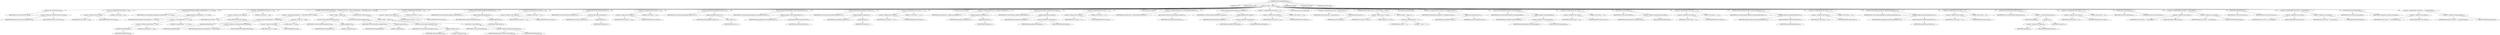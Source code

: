 digraph "writeCentralFileHeader" {  
"1444" [label = <(METHOD,writeCentralFileHeader)<SUB>679</SUB>> ]
"64" [label = <(PARAM,this)<SUB>679</SUB>> ]
"1445" [label = <(PARAM,ZipEntry ze)<SUB>679</SUB>> ]
"1446" [label = <(BLOCK,&lt;empty&gt;,&lt;empty&gt;)<SUB>679</SUB>> ]
"1447" [label = <(writeOut,this.writeOut(CFH_SIG))<SUB>680</SUB>> ]
"63" [label = <(IDENTIFIER,this,this.writeOut(CFH_SIG))<SUB>680</SUB>> ]
"1448" [label = <(&lt;operator&gt;.fieldAccess,ZipOutputStream.CFH_SIG)<SUB>680</SUB>> ]
"1449" [label = <(IDENTIFIER,ZipOutputStream,this.writeOut(CFH_SIG))<SUB>680</SUB>> ]
"1450" [label = <(FIELD_IDENTIFIER,CFH_SIG,CFH_SIG)<SUB>680</SUB>> ]
"1451" [label = <(&lt;operator&gt;.assignmentPlus,this.written += 4)<SUB>681</SUB>> ]
"1452" [label = <(&lt;operator&gt;.fieldAccess,this.written)<SUB>681</SUB>> ]
"1453" [label = <(IDENTIFIER,this,this.written += 4)<SUB>681</SUB>> ]
"1454" [label = <(FIELD_IDENTIFIER,written,written)<SUB>681</SUB>> ]
"1455" [label = <(LITERAL,4,this.written += 4)<SUB>681</SUB>> ]
"1456" [label = <(writeOut,writeOut(ZipShort.getBytes((ze.getPlatform() &lt;&lt; 8) | 20)))<SUB>684</SUB>> ]
"65" [label = <(IDENTIFIER,this,writeOut(ZipShort.getBytes((ze.getPlatform() &lt;&lt; 8) | 20)))<SUB>684</SUB>> ]
"1457" [label = <(getBytes,getBytes((ze.getPlatform() &lt;&lt; 8) | 20))<SUB>684</SUB>> ]
"1458" [label = <(IDENTIFIER,ZipShort,getBytes((ze.getPlatform() &lt;&lt; 8) | 20))<SUB>684</SUB>> ]
"1459" [label = <(&lt;operator&gt;.or,(ze.getPlatform() &lt;&lt; 8) | 20)<SUB>684</SUB>> ]
"1460" [label = <(&lt;operator&gt;.shiftLeft,ze.getPlatform() &lt;&lt; 8)<SUB>684</SUB>> ]
"1461" [label = <(getPlatform,getPlatform())<SUB>684</SUB>> ]
"1462" [label = <(IDENTIFIER,ze,getPlatform())<SUB>684</SUB>> ]
"1463" [label = <(LITERAL,8,ze.getPlatform() &lt;&lt; 8)<SUB>684</SUB>> ]
"1464" [label = <(LITERAL,20,(ze.getPlatform() &lt;&lt; 8) | 20)<SUB>684</SUB>> ]
"1465" [label = <(&lt;operator&gt;.assignmentPlus,this.written += 2)<SUB>685</SUB>> ]
"1466" [label = <(&lt;operator&gt;.fieldAccess,this.written)<SUB>685</SUB>> ]
"1467" [label = <(IDENTIFIER,this,this.written += 2)<SUB>685</SUB>> ]
"1468" [label = <(FIELD_IDENTIFIER,written,written)<SUB>685</SUB>> ]
"1469" [label = <(LITERAL,2,this.written += 2)<SUB>685</SUB>> ]
"1470" [label = <(CONTROL_STRUCTURE,if (ze.getMethod() == DEFLATED &amp;&amp; raf == null),if (ze.getMethod() == DEFLATED &amp;&amp; raf == null))<SUB>689</SUB>> ]
"1471" [label = <(&lt;operator&gt;.logicalAnd,ze.getMethod() == DEFLATED &amp;&amp; raf == null)<SUB>689</SUB>> ]
"1472" [label = <(&lt;operator&gt;.equals,ze.getMethod() == DEFLATED)<SUB>689</SUB>> ]
"1473" [label = <(getMethod,getMethod())<SUB>689</SUB>> ]
"1474" [label = <(IDENTIFIER,ze,getMethod())<SUB>689</SUB>> ]
"1475" [label = <(&lt;operator&gt;.fieldAccess,ZipOutputStream.DEFLATED)<SUB>689</SUB>> ]
"1476" [label = <(IDENTIFIER,ZipOutputStream,ze.getMethod() == DEFLATED)<SUB>689</SUB>> ]
"1477" [label = <(FIELD_IDENTIFIER,DEFLATED,DEFLATED)<SUB>689</SUB>> ]
"1478" [label = <(&lt;operator&gt;.equals,raf == null)<SUB>689</SUB>> ]
"1479" [label = <(&lt;operator&gt;.fieldAccess,this.raf)<SUB>689</SUB>> ]
"1480" [label = <(IDENTIFIER,this,raf == null)<SUB>689</SUB>> ]
"1481" [label = <(FIELD_IDENTIFIER,raf,raf)<SUB>689</SUB>> ]
"1482" [label = <(LITERAL,null,raf == null)<SUB>689</SUB>> ]
"1483" [label = <(BLOCK,&lt;empty&gt;,&lt;empty&gt;)<SUB>689</SUB>> ]
"1484" [label = <(writeOut,writeOut(ZipShort.getBytes(20)))<SUB>692</SUB>> ]
"66" [label = <(IDENTIFIER,this,writeOut(ZipShort.getBytes(20)))<SUB>692</SUB>> ]
"1485" [label = <(getBytes,getBytes(20))<SUB>692</SUB>> ]
"1486" [label = <(IDENTIFIER,ZipShort,getBytes(20))<SUB>692</SUB>> ]
"1487" [label = <(LITERAL,20,getBytes(20))<SUB>692</SUB>> ]
"1488" [label = <(writeOut,writeOut(ZipShort.getBytes(8)))<SUB>695</SUB>> ]
"67" [label = <(IDENTIFIER,this,writeOut(ZipShort.getBytes(8)))<SUB>695</SUB>> ]
"1489" [label = <(getBytes,getBytes(8))<SUB>695</SUB>> ]
"1490" [label = <(IDENTIFIER,ZipShort,getBytes(8))<SUB>695</SUB>> ]
"1491" [label = <(LITERAL,8,getBytes(8))<SUB>695</SUB>> ]
"1492" [label = <(CONTROL_STRUCTURE,else,else)<SUB>696</SUB>> ]
"1493" [label = <(BLOCK,&lt;empty&gt;,&lt;empty&gt;)<SUB>696</SUB>> ]
"1494" [label = <(writeOut,writeOut(ZipShort.getBytes(10)))<SUB>697</SUB>> ]
"68" [label = <(IDENTIFIER,this,writeOut(ZipShort.getBytes(10)))<SUB>697</SUB>> ]
"1495" [label = <(getBytes,getBytes(10))<SUB>697</SUB>> ]
"1496" [label = <(IDENTIFIER,ZipShort,getBytes(10))<SUB>697</SUB>> ]
"1497" [label = <(LITERAL,10,getBytes(10))<SUB>697</SUB>> ]
"1498" [label = <(writeOut,this.writeOut(ZERO))<SUB>698</SUB>> ]
"69" [label = <(IDENTIFIER,this,this.writeOut(ZERO))<SUB>698</SUB>> ]
"1499" [label = <(&lt;operator&gt;.fieldAccess,ZipOutputStream.ZERO)<SUB>698</SUB>> ]
"1500" [label = <(IDENTIFIER,ZipOutputStream,this.writeOut(ZERO))<SUB>698</SUB>> ]
"1501" [label = <(FIELD_IDENTIFIER,ZERO,ZERO)<SUB>698</SUB>> ]
"1502" [label = <(&lt;operator&gt;.assignmentPlus,this.written += 4)<SUB>700</SUB>> ]
"1503" [label = <(&lt;operator&gt;.fieldAccess,this.written)<SUB>700</SUB>> ]
"1504" [label = <(IDENTIFIER,this,this.written += 4)<SUB>700</SUB>> ]
"1505" [label = <(FIELD_IDENTIFIER,written,written)<SUB>700</SUB>> ]
"1506" [label = <(LITERAL,4,this.written += 4)<SUB>700</SUB>> ]
"1507" [label = <(writeOut,writeOut(ZipShort.getBytes(ze.getMethod())))<SUB>703</SUB>> ]
"70" [label = <(IDENTIFIER,this,writeOut(ZipShort.getBytes(ze.getMethod())))<SUB>703</SUB>> ]
"1508" [label = <(getBytes,getBytes(ze.getMethod()))<SUB>703</SUB>> ]
"1509" [label = <(IDENTIFIER,ZipShort,getBytes(ze.getMethod()))<SUB>703</SUB>> ]
"1510" [label = <(getMethod,getMethod())<SUB>703</SUB>> ]
"1511" [label = <(IDENTIFIER,ze,getMethod())<SUB>703</SUB>> ]
"1512" [label = <(&lt;operator&gt;.assignmentPlus,this.written += 2)<SUB>704</SUB>> ]
"1513" [label = <(&lt;operator&gt;.fieldAccess,this.written)<SUB>704</SUB>> ]
"1514" [label = <(IDENTIFIER,this,this.written += 2)<SUB>704</SUB>> ]
"1515" [label = <(FIELD_IDENTIFIER,written,written)<SUB>704</SUB>> ]
"1516" [label = <(LITERAL,2,this.written += 2)<SUB>704</SUB>> ]
"1517" [label = <(writeOut,writeOut(toDosTime(ze.getTime())))<SUB>707</SUB>> ]
"72" [label = <(IDENTIFIER,this,writeOut(toDosTime(ze.getTime())))<SUB>707</SUB>> ]
"1518" [label = <(toDosTime,toDosTime(ze.getTime()))<SUB>707</SUB>> ]
"71" [label = <(IDENTIFIER,this,toDosTime(ze.getTime()))<SUB>707</SUB>> ]
"1519" [label = <(getTime,getTime())<SUB>707</SUB>> ]
"1520" [label = <(IDENTIFIER,ze,getTime())<SUB>707</SUB>> ]
"1521" [label = <(&lt;operator&gt;.assignmentPlus,this.written += 4)<SUB>708</SUB>> ]
"1522" [label = <(&lt;operator&gt;.fieldAccess,this.written)<SUB>708</SUB>> ]
"1523" [label = <(IDENTIFIER,this,this.written += 4)<SUB>708</SUB>> ]
"1524" [label = <(FIELD_IDENTIFIER,written,written)<SUB>708</SUB>> ]
"1525" [label = <(LITERAL,4,this.written += 4)<SUB>708</SUB>> ]
"1526" [label = <(writeOut,writeOut(ZipLong.getBytes(ze.getCrc())))<SUB>713</SUB>> ]
"73" [label = <(IDENTIFIER,this,writeOut(ZipLong.getBytes(ze.getCrc())))<SUB>713</SUB>> ]
"1527" [label = <(getBytes,getBytes(ze.getCrc()))<SUB>713</SUB>> ]
"1528" [label = <(IDENTIFIER,ZipLong,getBytes(ze.getCrc()))<SUB>713</SUB>> ]
"1529" [label = <(getCrc,getCrc())<SUB>713</SUB>> ]
"1530" [label = <(IDENTIFIER,ze,getCrc())<SUB>713</SUB>> ]
"1531" [label = <(writeOut,writeOut(ZipLong.getBytes(ze.getCompressedSize())))<SUB>714</SUB>> ]
"74" [label = <(IDENTIFIER,this,writeOut(ZipLong.getBytes(ze.getCompressedSize())))<SUB>714</SUB>> ]
"1532" [label = <(getBytes,getBytes(ze.getCompressedSize()))<SUB>714</SUB>> ]
"1533" [label = <(IDENTIFIER,ZipLong,getBytes(ze.getCompressedSize()))<SUB>714</SUB>> ]
"1534" [label = <(getCompressedSize,getCompressedSize())<SUB>714</SUB>> ]
"1535" [label = <(IDENTIFIER,ze,getCompressedSize())<SUB>714</SUB>> ]
"1536" [label = <(writeOut,writeOut(ZipLong.getBytes(ze.getSize())))<SUB>715</SUB>> ]
"75" [label = <(IDENTIFIER,this,writeOut(ZipLong.getBytes(ze.getSize())))<SUB>715</SUB>> ]
"1537" [label = <(getBytes,getBytes(ze.getSize()))<SUB>715</SUB>> ]
"1538" [label = <(IDENTIFIER,ZipLong,getBytes(ze.getSize()))<SUB>715</SUB>> ]
"1539" [label = <(getSize,getSize())<SUB>715</SUB>> ]
"1540" [label = <(IDENTIFIER,ze,getSize())<SUB>715</SUB>> ]
"1541" [label = <(&lt;operator&gt;.assignmentPlus,this.written += 12)<SUB>716</SUB>> ]
"1542" [label = <(&lt;operator&gt;.fieldAccess,this.written)<SUB>716</SUB>> ]
"1543" [label = <(IDENTIFIER,this,this.written += 12)<SUB>716</SUB>> ]
"1544" [label = <(FIELD_IDENTIFIER,written,written)<SUB>716</SUB>> ]
"1545" [label = <(LITERAL,12,this.written += 12)<SUB>716</SUB>> ]
"1546" [label = <(LOCAL,byte[] name: byte[])> ]
"1547" [label = <(&lt;operator&gt;.assignment,byte[] name = getBytes(ze.getName()))<SUB>719</SUB>> ]
"1548" [label = <(IDENTIFIER,name,byte[] name = getBytes(ze.getName()))<SUB>719</SUB>> ]
"1549" [label = <(getBytes,getBytes(ze.getName()))<SUB>719</SUB>> ]
"76" [label = <(IDENTIFIER,this,getBytes(ze.getName()))<SUB>719</SUB>> ]
"1550" [label = <(getName,getName())<SUB>719</SUB>> ]
"1551" [label = <(IDENTIFIER,ze,getName())<SUB>719</SUB>> ]
"1552" [label = <(writeOut,writeOut(ZipShort.getBytes(name.length)))<SUB>720</SUB>> ]
"77" [label = <(IDENTIFIER,this,writeOut(ZipShort.getBytes(name.length)))<SUB>720</SUB>> ]
"1553" [label = <(getBytes,getBytes(name.length))<SUB>720</SUB>> ]
"1554" [label = <(IDENTIFIER,ZipShort,getBytes(name.length))<SUB>720</SUB>> ]
"1555" [label = <(&lt;operator&gt;.fieldAccess,name.length)<SUB>720</SUB>> ]
"1556" [label = <(IDENTIFIER,name,getBytes(name.length))<SUB>720</SUB>> ]
"1557" [label = <(FIELD_IDENTIFIER,length,length)<SUB>720</SUB>> ]
"1558" [label = <(&lt;operator&gt;.assignmentPlus,this.written += 2)<SUB>721</SUB>> ]
"1559" [label = <(&lt;operator&gt;.fieldAccess,this.written)<SUB>721</SUB>> ]
"1560" [label = <(IDENTIFIER,this,this.written += 2)<SUB>721</SUB>> ]
"1561" [label = <(FIELD_IDENTIFIER,written,written)<SUB>721</SUB>> ]
"1562" [label = <(LITERAL,2,this.written += 2)<SUB>721</SUB>> ]
"1563" [label = <(LOCAL,byte[] extra: byte[])> ]
"1564" [label = <(&lt;operator&gt;.assignment,byte[] extra = getCentralDirectoryExtra())<SUB>724</SUB>> ]
"1565" [label = <(IDENTIFIER,extra,byte[] extra = getCentralDirectoryExtra())<SUB>724</SUB>> ]
"1566" [label = <(getCentralDirectoryExtra,getCentralDirectoryExtra())<SUB>724</SUB>> ]
"1567" [label = <(IDENTIFIER,ze,getCentralDirectoryExtra())<SUB>724</SUB>> ]
"1568" [label = <(writeOut,writeOut(ZipShort.getBytes(extra.length)))<SUB>725</SUB>> ]
"78" [label = <(IDENTIFIER,this,writeOut(ZipShort.getBytes(extra.length)))<SUB>725</SUB>> ]
"1569" [label = <(getBytes,getBytes(extra.length))<SUB>725</SUB>> ]
"1570" [label = <(IDENTIFIER,ZipShort,getBytes(extra.length))<SUB>725</SUB>> ]
"1571" [label = <(&lt;operator&gt;.fieldAccess,extra.length)<SUB>725</SUB>> ]
"1572" [label = <(IDENTIFIER,extra,getBytes(extra.length))<SUB>725</SUB>> ]
"1573" [label = <(FIELD_IDENTIFIER,length,length)<SUB>725</SUB>> ]
"1574" [label = <(&lt;operator&gt;.assignmentPlus,this.written += 2)<SUB>726</SUB>> ]
"1575" [label = <(&lt;operator&gt;.fieldAccess,this.written)<SUB>726</SUB>> ]
"1576" [label = <(IDENTIFIER,this,this.written += 2)<SUB>726</SUB>> ]
"1577" [label = <(FIELD_IDENTIFIER,written,written)<SUB>726</SUB>> ]
"1578" [label = <(LITERAL,2,this.written += 2)<SUB>726</SUB>> ]
"1579" [label = <(LOCAL,String comm: java.lang.String)> ]
"1580" [label = <(&lt;operator&gt;.assignment,String comm = getComment())<SUB>729</SUB>> ]
"1581" [label = <(IDENTIFIER,comm,String comm = getComment())<SUB>729</SUB>> ]
"1582" [label = <(getComment,getComment())<SUB>729</SUB>> ]
"1583" [label = <(IDENTIFIER,ze,getComment())<SUB>729</SUB>> ]
"1584" [label = <(CONTROL_STRUCTURE,if (comm == null),if (comm == null))<SUB>730</SUB>> ]
"1585" [label = <(&lt;operator&gt;.equals,comm == null)<SUB>730</SUB>> ]
"1586" [label = <(IDENTIFIER,comm,comm == null)<SUB>730</SUB>> ]
"1587" [label = <(LITERAL,null,comm == null)<SUB>730</SUB>> ]
"1588" [label = <(BLOCK,&lt;empty&gt;,&lt;empty&gt;)<SUB>730</SUB>> ]
"1589" [label = <(&lt;operator&gt;.assignment,comm = &quot;&quot;)<SUB>731</SUB>> ]
"1590" [label = <(IDENTIFIER,comm,comm = &quot;&quot;)<SUB>731</SUB>> ]
"1591" [label = <(LITERAL,&quot;&quot;,comm = &quot;&quot;)<SUB>731</SUB>> ]
"1592" [label = <(LOCAL,byte[] commentB: byte[])> ]
"1593" [label = <(&lt;operator&gt;.assignment,byte[] commentB = this.getBytes(comm))<SUB>733</SUB>> ]
"1594" [label = <(IDENTIFIER,commentB,byte[] commentB = this.getBytes(comm))<SUB>733</SUB>> ]
"1595" [label = <(getBytes,this.getBytes(comm))<SUB>733</SUB>> ]
"79" [label = <(IDENTIFIER,this,this.getBytes(comm))<SUB>733</SUB>> ]
"1596" [label = <(IDENTIFIER,comm,this.getBytes(comm))<SUB>733</SUB>> ]
"1597" [label = <(writeOut,writeOut(ZipShort.getBytes(commentB.length)))<SUB>734</SUB>> ]
"80" [label = <(IDENTIFIER,this,writeOut(ZipShort.getBytes(commentB.length)))<SUB>734</SUB>> ]
"1598" [label = <(getBytes,getBytes(commentB.length))<SUB>734</SUB>> ]
"1599" [label = <(IDENTIFIER,ZipShort,getBytes(commentB.length))<SUB>734</SUB>> ]
"1600" [label = <(&lt;operator&gt;.fieldAccess,commentB.length)<SUB>734</SUB>> ]
"1601" [label = <(IDENTIFIER,commentB,getBytes(commentB.length))<SUB>734</SUB>> ]
"1602" [label = <(FIELD_IDENTIFIER,length,length)<SUB>734</SUB>> ]
"1603" [label = <(&lt;operator&gt;.assignmentPlus,this.written += 2)<SUB>735</SUB>> ]
"1604" [label = <(&lt;operator&gt;.fieldAccess,this.written)<SUB>735</SUB>> ]
"1605" [label = <(IDENTIFIER,this,this.written += 2)<SUB>735</SUB>> ]
"1606" [label = <(FIELD_IDENTIFIER,written,written)<SUB>735</SUB>> ]
"1607" [label = <(LITERAL,2,this.written += 2)<SUB>735</SUB>> ]
"1608" [label = <(writeOut,this.writeOut(ZERO))<SUB>738</SUB>> ]
"81" [label = <(IDENTIFIER,this,this.writeOut(ZERO))<SUB>738</SUB>> ]
"1609" [label = <(&lt;operator&gt;.fieldAccess,ZipOutputStream.ZERO)<SUB>738</SUB>> ]
"1610" [label = <(IDENTIFIER,ZipOutputStream,this.writeOut(ZERO))<SUB>738</SUB>> ]
"1611" [label = <(FIELD_IDENTIFIER,ZERO,ZERO)<SUB>738</SUB>> ]
"1612" [label = <(&lt;operator&gt;.assignmentPlus,this.written += 2)<SUB>739</SUB>> ]
"1613" [label = <(&lt;operator&gt;.fieldAccess,this.written)<SUB>739</SUB>> ]
"1614" [label = <(IDENTIFIER,this,this.written += 2)<SUB>739</SUB>> ]
"1615" [label = <(FIELD_IDENTIFIER,written,written)<SUB>739</SUB>> ]
"1616" [label = <(LITERAL,2,this.written += 2)<SUB>739</SUB>> ]
"1617" [label = <(writeOut,writeOut(ZipShort.getBytes(ze.getInternalAttributes())))<SUB>742</SUB>> ]
"82" [label = <(IDENTIFIER,this,writeOut(ZipShort.getBytes(ze.getInternalAttributes())))<SUB>742</SUB>> ]
"1618" [label = <(getBytes,getBytes(ze.getInternalAttributes()))<SUB>742</SUB>> ]
"1619" [label = <(IDENTIFIER,ZipShort,getBytes(ze.getInternalAttributes()))<SUB>742</SUB>> ]
"1620" [label = <(getInternalAttributes,getInternalAttributes())<SUB>742</SUB>> ]
"1621" [label = <(IDENTIFIER,ze,getInternalAttributes())<SUB>742</SUB>> ]
"1622" [label = <(&lt;operator&gt;.assignmentPlus,this.written += 2)<SUB>743</SUB>> ]
"1623" [label = <(&lt;operator&gt;.fieldAccess,this.written)<SUB>743</SUB>> ]
"1624" [label = <(IDENTIFIER,this,this.written += 2)<SUB>743</SUB>> ]
"1625" [label = <(FIELD_IDENTIFIER,written,written)<SUB>743</SUB>> ]
"1626" [label = <(LITERAL,2,this.written += 2)<SUB>743</SUB>> ]
"1627" [label = <(writeOut,writeOut(ZipLong.getBytes(ze.getExternalAttributes())))<SUB>746</SUB>> ]
"83" [label = <(IDENTIFIER,this,writeOut(ZipLong.getBytes(ze.getExternalAttributes())))<SUB>746</SUB>> ]
"1628" [label = <(getBytes,getBytes(ze.getExternalAttributes()))<SUB>746</SUB>> ]
"1629" [label = <(IDENTIFIER,ZipLong,getBytes(ze.getExternalAttributes()))<SUB>746</SUB>> ]
"1630" [label = <(getExternalAttributes,getExternalAttributes())<SUB>746</SUB>> ]
"1631" [label = <(IDENTIFIER,ze,getExternalAttributes())<SUB>746</SUB>> ]
"1632" [label = <(&lt;operator&gt;.assignmentPlus,this.written += 4)<SUB>747</SUB>> ]
"1633" [label = <(&lt;operator&gt;.fieldAccess,this.written)<SUB>747</SUB>> ]
"1634" [label = <(IDENTIFIER,this,this.written += 4)<SUB>747</SUB>> ]
"1635" [label = <(FIELD_IDENTIFIER,written,written)<SUB>747</SUB>> ]
"1636" [label = <(LITERAL,4,this.written += 4)<SUB>747</SUB>> ]
"1637" [label = <(writeOut,this.writeOut((byte[]) offsets.get(ze)))<SUB>750</SUB>> ]
"84" [label = <(IDENTIFIER,this,this.writeOut((byte[]) offsets.get(ze)))<SUB>750</SUB>> ]
"1638" [label = <(&lt;operator&gt;.cast,(byte[]) offsets.get(ze))<SUB>750</SUB>> ]
"1639" [label = <(TYPE_REF,byte[],byte[])<SUB>750</SUB>> ]
"1640" [label = <(get,get(ze))<SUB>750</SUB>> ]
"1641" [label = <(&lt;operator&gt;.fieldAccess,this.offsets)<SUB>750</SUB>> ]
"1642" [label = <(IDENTIFIER,this,get(ze))<SUB>750</SUB>> ]
"1643" [label = <(FIELD_IDENTIFIER,offsets,offsets)<SUB>750</SUB>> ]
"1644" [label = <(IDENTIFIER,ze,get(ze))<SUB>750</SUB>> ]
"1645" [label = <(&lt;operator&gt;.assignmentPlus,this.written += 4)<SUB>751</SUB>> ]
"1646" [label = <(&lt;operator&gt;.fieldAccess,this.written)<SUB>751</SUB>> ]
"1647" [label = <(IDENTIFIER,this,this.written += 4)<SUB>751</SUB>> ]
"1648" [label = <(FIELD_IDENTIFIER,written,written)<SUB>751</SUB>> ]
"1649" [label = <(LITERAL,4,this.written += 4)<SUB>751</SUB>> ]
"1650" [label = <(writeOut,this.writeOut(name))<SUB>754</SUB>> ]
"85" [label = <(IDENTIFIER,this,this.writeOut(name))<SUB>754</SUB>> ]
"1651" [label = <(IDENTIFIER,name,this.writeOut(name))<SUB>754</SUB>> ]
"1652" [label = <(&lt;operator&gt;.assignmentPlus,this.written += name.length)<SUB>755</SUB>> ]
"1653" [label = <(&lt;operator&gt;.fieldAccess,this.written)<SUB>755</SUB>> ]
"1654" [label = <(IDENTIFIER,this,this.written += name.length)<SUB>755</SUB>> ]
"1655" [label = <(FIELD_IDENTIFIER,written,written)<SUB>755</SUB>> ]
"1656" [label = <(&lt;operator&gt;.fieldAccess,name.length)<SUB>755</SUB>> ]
"1657" [label = <(IDENTIFIER,name,this.written += name.length)<SUB>755</SUB>> ]
"1658" [label = <(FIELD_IDENTIFIER,length,length)<SUB>755</SUB>> ]
"1659" [label = <(writeOut,this.writeOut(extra))<SUB>758</SUB>> ]
"86" [label = <(IDENTIFIER,this,this.writeOut(extra))<SUB>758</SUB>> ]
"1660" [label = <(IDENTIFIER,extra,this.writeOut(extra))<SUB>758</SUB>> ]
"1661" [label = <(&lt;operator&gt;.assignmentPlus,this.written += extra.length)<SUB>759</SUB>> ]
"1662" [label = <(&lt;operator&gt;.fieldAccess,this.written)<SUB>759</SUB>> ]
"1663" [label = <(IDENTIFIER,this,this.written += extra.length)<SUB>759</SUB>> ]
"1664" [label = <(FIELD_IDENTIFIER,written,written)<SUB>759</SUB>> ]
"1665" [label = <(&lt;operator&gt;.fieldAccess,extra.length)<SUB>759</SUB>> ]
"1666" [label = <(IDENTIFIER,extra,this.written += extra.length)<SUB>759</SUB>> ]
"1667" [label = <(FIELD_IDENTIFIER,length,length)<SUB>759</SUB>> ]
"1668" [label = <(writeOut,this.writeOut(commentB))<SUB>762</SUB>> ]
"87" [label = <(IDENTIFIER,this,this.writeOut(commentB))<SUB>762</SUB>> ]
"1669" [label = <(IDENTIFIER,commentB,this.writeOut(commentB))<SUB>762</SUB>> ]
"1670" [label = <(&lt;operator&gt;.assignmentPlus,this.written += commentB.length)<SUB>763</SUB>> ]
"1671" [label = <(&lt;operator&gt;.fieldAccess,this.written)<SUB>763</SUB>> ]
"1672" [label = <(IDENTIFIER,this,this.written += commentB.length)<SUB>763</SUB>> ]
"1673" [label = <(FIELD_IDENTIFIER,written,written)<SUB>763</SUB>> ]
"1674" [label = <(&lt;operator&gt;.fieldAccess,commentB.length)<SUB>763</SUB>> ]
"1675" [label = <(IDENTIFIER,commentB,this.written += commentB.length)<SUB>763</SUB>> ]
"1676" [label = <(FIELD_IDENTIFIER,length,length)<SUB>763</SUB>> ]
"1677" [label = <(MODIFIER,PROTECTED)> ]
"1678" [label = <(MODIFIER,VIRTUAL)> ]
"1679" [label = <(METHOD_RETURN,void)<SUB>679</SUB>> ]
  "1444" -> "64" 
  "1444" -> "1445" 
  "1444" -> "1446" 
  "1444" -> "1677" 
  "1444" -> "1678" 
  "1444" -> "1679" 
  "1446" -> "1447" 
  "1446" -> "1451" 
  "1446" -> "1456" 
  "1446" -> "1465" 
  "1446" -> "1470" 
  "1446" -> "1502" 
  "1446" -> "1507" 
  "1446" -> "1512" 
  "1446" -> "1517" 
  "1446" -> "1521" 
  "1446" -> "1526" 
  "1446" -> "1531" 
  "1446" -> "1536" 
  "1446" -> "1541" 
  "1446" -> "1546" 
  "1446" -> "1547" 
  "1446" -> "1552" 
  "1446" -> "1558" 
  "1446" -> "1563" 
  "1446" -> "1564" 
  "1446" -> "1568" 
  "1446" -> "1574" 
  "1446" -> "1579" 
  "1446" -> "1580" 
  "1446" -> "1584" 
  "1446" -> "1592" 
  "1446" -> "1593" 
  "1446" -> "1597" 
  "1446" -> "1603" 
  "1446" -> "1608" 
  "1446" -> "1612" 
  "1446" -> "1617" 
  "1446" -> "1622" 
  "1446" -> "1627" 
  "1446" -> "1632" 
  "1446" -> "1637" 
  "1446" -> "1645" 
  "1446" -> "1650" 
  "1446" -> "1652" 
  "1446" -> "1659" 
  "1446" -> "1661" 
  "1446" -> "1668" 
  "1446" -> "1670" 
  "1447" -> "63" 
  "1447" -> "1448" 
  "1448" -> "1449" 
  "1448" -> "1450" 
  "1451" -> "1452" 
  "1451" -> "1455" 
  "1452" -> "1453" 
  "1452" -> "1454" 
  "1456" -> "65" 
  "1456" -> "1457" 
  "1457" -> "1458" 
  "1457" -> "1459" 
  "1459" -> "1460" 
  "1459" -> "1464" 
  "1460" -> "1461" 
  "1460" -> "1463" 
  "1461" -> "1462" 
  "1465" -> "1466" 
  "1465" -> "1469" 
  "1466" -> "1467" 
  "1466" -> "1468" 
  "1470" -> "1471" 
  "1470" -> "1483" 
  "1470" -> "1492" 
  "1471" -> "1472" 
  "1471" -> "1478" 
  "1472" -> "1473" 
  "1472" -> "1475" 
  "1473" -> "1474" 
  "1475" -> "1476" 
  "1475" -> "1477" 
  "1478" -> "1479" 
  "1478" -> "1482" 
  "1479" -> "1480" 
  "1479" -> "1481" 
  "1483" -> "1484" 
  "1483" -> "1488" 
  "1484" -> "66" 
  "1484" -> "1485" 
  "1485" -> "1486" 
  "1485" -> "1487" 
  "1488" -> "67" 
  "1488" -> "1489" 
  "1489" -> "1490" 
  "1489" -> "1491" 
  "1492" -> "1493" 
  "1493" -> "1494" 
  "1493" -> "1498" 
  "1494" -> "68" 
  "1494" -> "1495" 
  "1495" -> "1496" 
  "1495" -> "1497" 
  "1498" -> "69" 
  "1498" -> "1499" 
  "1499" -> "1500" 
  "1499" -> "1501" 
  "1502" -> "1503" 
  "1502" -> "1506" 
  "1503" -> "1504" 
  "1503" -> "1505" 
  "1507" -> "70" 
  "1507" -> "1508" 
  "1508" -> "1509" 
  "1508" -> "1510" 
  "1510" -> "1511" 
  "1512" -> "1513" 
  "1512" -> "1516" 
  "1513" -> "1514" 
  "1513" -> "1515" 
  "1517" -> "72" 
  "1517" -> "1518" 
  "1518" -> "71" 
  "1518" -> "1519" 
  "1519" -> "1520" 
  "1521" -> "1522" 
  "1521" -> "1525" 
  "1522" -> "1523" 
  "1522" -> "1524" 
  "1526" -> "73" 
  "1526" -> "1527" 
  "1527" -> "1528" 
  "1527" -> "1529" 
  "1529" -> "1530" 
  "1531" -> "74" 
  "1531" -> "1532" 
  "1532" -> "1533" 
  "1532" -> "1534" 
  "1534" -> "1535" 
  "1536" -> "75" 
  "1536" -> "1537" 
  "1537" -> "1538" 
  "1537" -> "1539" 
  "1539" -> "1540" 
  "1541" -> "1542" 
  "1541" -> "1545" 
  "1542" -> "1543" 
  "1542" -> "1544" 
  "1547" -> "1548" 
  "1547" -> "1549" 
  "1549" -> "76" 
  "1549" -> "1550" 
  "1550" -> "1551" 
  "1552" -> "77" 
  "1552" -> "1553" 
  "1553" -> "1554" 
  "1553" -> "1555" 
  "1555" -> "1556" 
  "1555" -> "1557" 
  "1558" -> "1559" 
  "1558" -> "1562" 
  "1559" -> "1560" 
  "1559" -> "1561" 
  "1564" -> "1565" 
  "1564" -> "1566" 
  "1566" -> "1567" 
  "1568" -> "78" 
  "1568" -> "1569" 
  "1569" -> "1570" 
  "1569" -> "1571" 
  "1571" -> "1572" 
  "1571" -> "1573" 
  "1574" -> "1575" 
  "1574" -> "1578" 
  "1575" -> "1576" 
  "1575" -> "1577" 
  "1580" -> "1581" 
  "1580" -> "1582" 
  "1582" -> "1583" 
  "1584" -> "1585" 
  "1584" -> "1588" 
  "1585" -> "1586" 
  "1585" -> "1587" 
  "1588" -> "1589" 
  "1589" -> "1590" 
  "1589" -> "1591" 
  "1593" -> "1594" 
  "1593" -> "1595" 
  "1595" -> "79" 
  "1595" -> "1596" 
  "1597" -> "80" 
  "1597" -> "1598" 
  "1598" -> "1599" 
  "1598" -> "1600" 
  "1600" -> "1601" 
  "1600" -> "1602" 
  "1603" -> "1604" 
  "1603" -> "1607" 
  "1604" -> "1605" 
  "1604" -> "1606" 
  "1608" -> "81" 
  "1608" -> "1609" 
  "1609" -> "1610" 
  "1609" -> "1611" 
  "1612" -> "1613" 
  "1612" -> "1616" 
  "1613" -> "1614" 
  "1613" -> "1615" 
  "1617" -> "82" 
  "1617" -> "1618" 
  "1618" -> "1619" 
  "1618" -> "1620" 
  "1620" -> "1621" 
  "1622" -> "1623" 
  "1622" -> "1626" 
  "1623" -> "1624" 
  "1623" -> "1625" 
  "1627" -> "83" 
  "1627" -> "1628" 
  "1628" -> "1629" 
  "1628" -> "1630" 
  "1630" -> "1631" 
  "1632" -> "1633" 
  "1632" -> "1636" 
  "1633" -> "1634" 
  "1633" -> "1635" 
  "1637" -> "84" 
  "1637" -> "1638" 
  "1638" -> "1639" 
  "1638" -> "1640" 
  "1640" -> "1641" 
  "1640" -> "1644" 
  "1641" -> "1642" 
  "1641" -> "1643" 
  "1645" -> "1646" 
  "1645" -> "1649" 
  "1646" -> "1647" 
  "1646" -> "1648" 
  "1650" -> "85" 
  "1650" -> "1651" 
  "1652" -> "1653" 
  "1652" -> "1656" 
  "1653" -> "1654" 
  "1653" -> "1655" 
  "1656" -> "1657" 
  "1656" -> "1658" 
  "1659" -> "86" 
  "1659" -> "1660" 
  "1661" -> "1662" 
  "1661" -> "1665" 
  "1662" -> "1663" 
  "1662" -> "1664" 
  "1665" -> "1666" 
  "1665" -> "1667" 
  "1668" -> "87" 
  "1668" -> "1669" 
  "1670" -> "1671" 
  "1670" -> "1674" 
  "1671" -> "1672" 
  "1671" -> "1673" 
  "1674" -> "1675" 
  "1674" -> "1676" 
}
